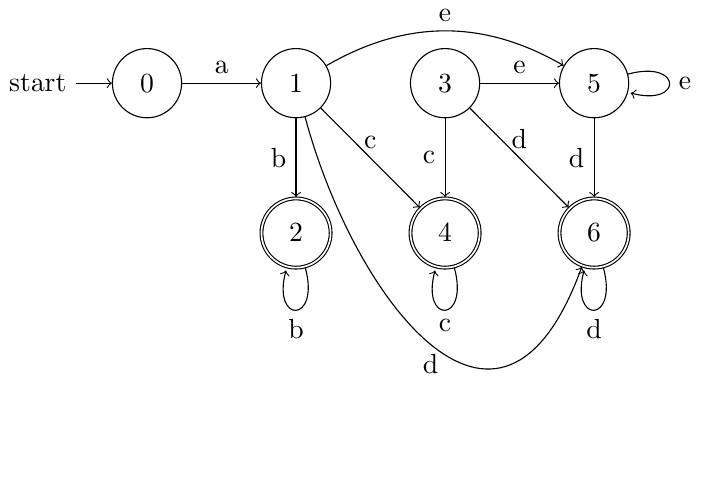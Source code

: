 \documentclass[tikz]{standalone}
\usetikzlibrary{arrows, automata, calc, positioning}
\providecommand{\emptystring}{\ensuremath{\varepsilon}}

\begin{document}
\begin{tikzpicture}
    \node[state, initial] (0) at (0,0) {0};
    \node[state] (1) [right=of 0] {1};
    \node[state, accepting] (2) [below=of 1] {2};
    \node[state] (3) [right=of 1] {3};
    \node[state, accepting] (4) [below=of 3] {4};
    \node[state] (5) [right=of 3] {5};
    \node[state, accepting] (6) [below=of 5] {6};

    \path[->]
        (0) edge node [above,align=center] {a} (1)
        (1) edge node [left,align=center] {b} (2)
        (1) edge node [above,align=center] {c} (4)
        (1) edge [bend left] node [above,align=center] {e} (5)
        (3) edge node [left,align=center] {c} (4)
        (3) edge node [above,align=center] {e} (5)
        (3) edge node [above,align=center] {d} (6)
        (5) edge node [left,align=center] {d} (6)
        (2) edge [loop below] node [below] {b} (2)
        (4) edge [loop below] node [below] {c} (4)
        (5) edge [loop right] node [right] {e} (5)
        (6) edge [loop below] node [below] {d} (6);

    \draw[->] (1) .. controls +(285:8em) and +(250:10em) .. node [below] {d} (6);
\end{tikzpicture}
\end{document}
